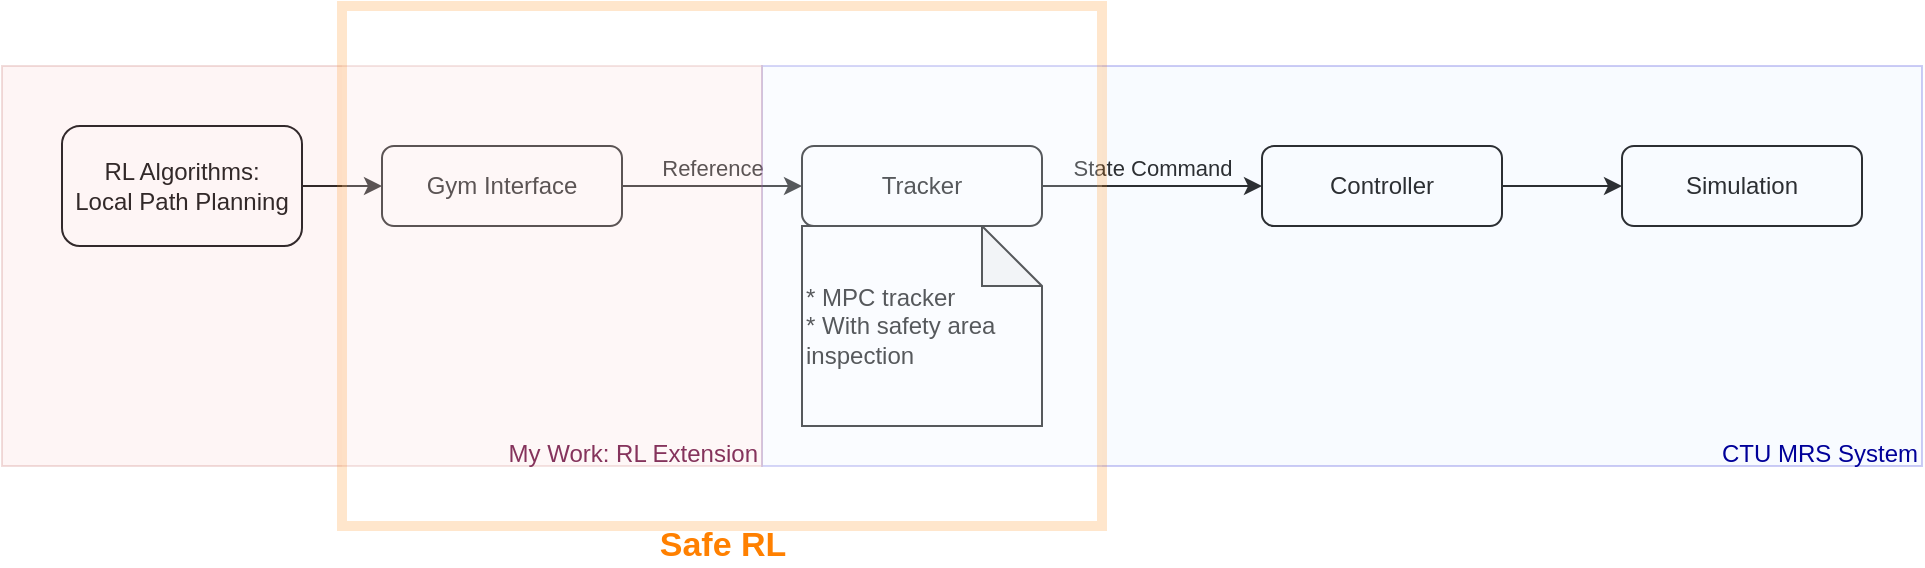 <mxfile version="14.0.0" type="github">
  <diagram id="C5RBs43oDa-KdzZeNtuy" name="Page-1">
    <mxGraphModel dx="1663" dy="566" grid="1" gridSize="10" guides="1" tooltips="1" connect="1" arrows="1" fold="1" page="1" pageScale="1" pageWidth="827" pageHeight="1169" math="0" shadow="0">
      <root>
        <mxCell id="WIyWlLk6GJQsqaUBKTNV-0" />
        <mxCell id="WIyWlLk6GJQsqaUBKTNV-1" parent="WIyWlLk6GJQsqaUBKTNV-0" />
        <mxCell id="EFHySIJ8iN5Y9Mp_iVeJ-1" value="Reference" style="edgeStyle=orthogonalEdgeStyle;rounded=0;orthogonalLoop=1;jettySize=auto;html=1;verticalAlign=bottom;" parent="WIyWlLk6GJQsqaUBKTNV-1" source="WIyWlLk6GJQsqaUBKTNV-3" target="EFHySIJ8iN5Y9Mp_iVeJ-0" edge="1">
          <mxGeometry relative="1" as="geometry" />
        </mxCell>
        <mxCell id="WIyWlLk6GJQsqaUBKTNV-3" value="Gym Interface" style="rounded=1;whiteSpace=wrap;html=1;fontSize=12;glass=0;strokeWidth=1;shadow=0;" parent="WIyWlLk6GJQsqaUBKTNV-1" vertex="1">
          <mxGeometry x="40" y="310" width="120" height="40" as="geometry" />
        </mxCell>
        <mxCell id="aC3AeVLk_dgK2Qy_Fmr2-2" value="State Command" style="edgeStyle=orthogonalEdgeStyle;rounded=0;orthogonalLoop=1;jettySize=auto;html=1;verticalAlign=bottom;" edge="1" parent="WIyWlLk6GJQsqaUBKTNV-1" source="EFHySIJ8iN5Y9Mp_iVeJ-0" target="EFHySIJ8iN5Y9Mp_iVeJ-2">
          <mxGeometry relative="1" as="geometry" />
        </mxCell>
        <mxCell id="EFHySIJ8iN5Y9Mp_iVeJ-0" value="Tracker" style="rounded=1;whiteSpace=wrap;html=1;fontSize=12;glass=0;strokeWidth=1;shadow=0;" parent="WIyWlLk6GJQsqaUBKTNV-1" vertex="1">
          <mxGeometry x="250" y="310" width="120" height="40" as="geometry" />
        </mxCell>
        <mxCell id="aC3AeVLk_dgK2Qy_Fmr2-0" value="" style="edgeStyle=orthogonalEdgeStyle;rounded=0;orthogonalLoop=1;jettySize=auto;html=1;" edge="1" parent="WIyWlLk6GJQsqaUBKTNV-1" source="EFHySIJ8iN5Y9Mp_iVeJ-2" target="EFHySIJ8iN5Y9Mp_iVeJ-4">
          <mxGeometry relative="1" as="geometry" />
        </mxCell>
        <mxCell id="EFHySIJ8iN5Y9Mp_iVeJ-2" value="Controller" style="rounded=1;whiteSpace=wrap;html=1;fontSize=12;glass=0;strokeWidth=1;shadow=0;" parent="WIyWlLk6GJQsqaUBKTNV-1" vertex="1">
          <mxGeometry x="480" y="310" width="120" height="40" as="geometry" />
        </mxCell>
        <mxCell id="EFHySIJ8iN5Y9Mp_iVeJ-4" value="Simulation" style="rounded=1;whiteSpace=wrap;html=1;fontSize=12;glass=0;strokeWidth=1;shadow=0;" parent="WIyWlLk6GJQsqaUBKTNV-1" vertex="1">
          <mxGeometry x="660" y="310" width="120" height="40" as="geometry" />
        </mxCell>
        <mxCell id="aC3AeVLk_dgK2Qy_Fmr2-3" value="&lt;span&gt;* MPC tracker&lt;/span&gt;&lt;br&gt;&lt;span&gt;* With safety area inspection&lt;/span&gt;" style="shape=note;whiteSpace=wrap;html=1;backgroundOutline=1;darkOpacity=0.05;align=left;" vertex="1" parent="WIyWlLk6GJQsqaUBKTNV-1">
          <mxGeometry x="250" y="350" width="120" height="100" as="geometry" />
        </mxCell>
        <mxCell id="aC3AeVLk_dgK2Qy_Fmr2-5" value="&lt;blockquote style=&quot;margin: 0px 0px 0px 40px ; border: none ; padding: 0px&quot;&gt;&lt;br&gt;&lt;/blockquote&gt;&lt;blockquote style=&quot;margin: 0px 0px 0px 40px ; border: none ; padding: 0px&quot;&gt;&lt;br&gt;&lt;/blockquote&gt;&lt;blockquote style=&quot;margin: 0px 0px 0px 40px ; border: none ; padding: 0px&quot;&gt;&lt;br&gt;&lt;/blockquote&gt;&lt;blockquote style=&quot;margin: 0px 0px 0px 40px ; border: none ; padding: 0px&quot;&gt;&lt;br&gt;&lt;/blockquote&gt;&lt;blockquote style=&quot;margin: 0px 0px 0px 40px ; border: none ; padding: 0px&quot;&gt;&lt;br&gt;&lt;/blockquote&gt;&lt;blockquote style=&quot;margin: 0px 0px 0px 40px ; border: none ; padding: 0px&quot;&gt;&lt;br&gt;&lt;/blockquote&gt;&lt;blockquote style=&quot;margin: 0px 0px 0px 40px ; border: none ; padding: 0px&quot;&gt;&lt;br&gt;&lt;/blockquote&gt;&lt;blockquote style=&quot;margin: 0px 0px 0px 40px ; border: none ; padding: 0px&quot;&gt;&lt;br&gt;&lt;/blockquote&gt;&lt;blockquote style=&quot;margin: 0px 0px 0px 40px ; border: none ; padding: 0px&quot;&gt;&lt;br&gt;&lt;/blockquote&gt;&lt;blockquote style=&quot;margin: 0px 0px 0px 40px ; border: none ; padding: 0px&quot;&gt;&lt;br&gt;&lt;/blockquote&gt;&lt;blockquote style=&quot;margin: 0px 0px 0px 40px ; border: none ; padding: 0px&quot;&gt;&lt;br&gt;&lt;/blockquote&gt;&lt;blockquote style=&quot;margin: 0px 0px 0px 40px ; border: none ; padding: 0px&quot;&gt;&lt;br&gt;&lt;/blockquote&gt;&lt;blockquote style=&quot;margin: 0px 0px 0px 40px ; border: none ; padding: 0px&quot;&gt;&lt;br&gt;&lt;/blockquote&gt;&lt;blockquote style=&quot;margin: 0px 0px 0px 40px ; border: none ; padding: 0px&quot;&gt;&lt;font color=&quot;#000099&quot;&gt;CTU MRS System&lt;/font&gt;&lt;/blockquote&gt;" style="rounded=0;whiteSpace=wrap;html=1;fillColor=#dae8fc;opacity=20;strokeColor=#0000CC;align=right;" vertex="1" parent="WIyWlLk6GJQsqaUBKTNV-1">
          <mxGeometry x="230" y="270" width="580" height="200" as="geometry" />
        </mxCell>
        <mxCell id="aC3AeVLk_dgK2Qy_Fmr2-9" value="" style="edgeStyle=orthogonalEdgeStyle;rounded=0;orthogonalLoop=1;jettySize=auto;html=1;" edge="1" parent="WIyWlLk6GJQsqaUBKTNV-1" source="aC3AeVLk_dgK2Qy_Fmr2-7" target="WIyWlLk6GJQsqaUBKTNV-3">
          <mxGeometry relative="1" as="geometry" />
        </mxCell>
        <mxCell id="aC3AeVLk_dgK2Qy_Fmr2-7" value="RL Algorithms:&lt;br&gt;Local Path Planning" style="rounded=1;whiteSpace=wrap;html=1;gradientColor=none;strokeColor=#000003;" vertex="1" parent="WIyWlLk6GJQsqaUBKTNV-1">
          <mxGeometry x="-120" y="300" width="120" height="60" as="geometry" />
        </mxCell>
        <mxCell id="aC3AeVLk_dgK2Qy_Fmr2-8" value="&lt;div&gt;&lt;span&gt;&lt;br&gt;&lt;/span&gt;&lt;/div&gt;&lt;div&gt;&lt;span&gt;&lt;br&gt;&lt;/span&gt;&lt;/div&gt;&lt;div&gt;&lt;span&gt;&lt;br&gt;&lt;/span&gt;&lt;/div&gt;&lt;div&gt;&lt;span&gt;&lt;br&gt;&lt;/span&gt;&lt;/div&gt;&lt;div&gt;&lt;span&gt;&lt;br&gt;&lt;/span&gt;&lt;/div&gt;&lt;div&gt;&lt;span&gt;&lt;br&gt;&lt;/span&gt;&lt;/div&gt;&lt;div&gt;&lt;span&gt;&lt;br&gt;&lt;/span&gt;&lt;/div&gt;&lt;div&gt;&lt;span&gt;&lt;br&gt;&lt;/span&gt;&lt;/div&gt;&lt;div&gt;&lt;span&gt;&lt;br&gt;&lt;/span&gt;&lt;/div&gt;&lt;div&gt;&lt;span&gt;&lt;br&gt;&lt;/span&gt;&lt;/div&gt;&lt;div&gt;&lt;span&gt;&lt;br&gt;&lt;/span&gt;&lt;/div&gt;&lt;div&gt;&lt;span&gt;&lt;br&gt;&lt;/span&gt;&lt;/div&gt;&lt;div&gt;&lt;span&gt;&lt;br&gt;&lt;/span&gt;&lt;/div&gt;&lt;div&gt;&lt;span&gt;&lt;font color=&quot;#660033&quot;&gt;My Work: RL Extension&lt;/font&gt;&lt;/span&gt;&lt;/div&gt;" style="rounded=0;whiteSpace=wrap;html=1;strokeColor=#b85450;opacity=20;fillColor=#f8cecc;align=right;" vertex="1" parent="WIyWlLk6GJQsqaUBKTNV-1">
          <mxGeometry x="-150" y="270" width="380" height="200" as="geometry" />
        </mxCell>
        <mxCell id="aC3AeVLk_dgK2Qy_Fmr2-11" value="" style="rounded=0;whiteSpace=wrap;html=1;gradientColor=none;opacity=20;strokeWidth=5;strokeColor=#FF8000;" vertex="1" parent="WIyWlLk6GJQsqaUBKTNV-1">
          <mxGeometry x="20" y="240" width="380" height="260" as="geometry" />
        </mxCell>
        <mxCell id="aC3AeVLk_dgK2Qy_Fmr2-12" value="&lt;b&gt;&lt;font style=&quot;font-size: 17px&quot; color=&quot;#ff8000&quot;&gt;Safe RL&lt;/font&gt;&lt;/b&gt;" style="text;html=1;align=center;verticalAlign=middle;resizable=0;points=[];autosize=1;" vertex="1" parent="WIyWlLk6GJQsqaUBKTNV-1">
          <mxGeometry x="170" y="500" width="80" height="20" as="geometry" />
        </mxCell>
      </root>
    </mxGraphModel>
  </diagram>
</mxfile>
